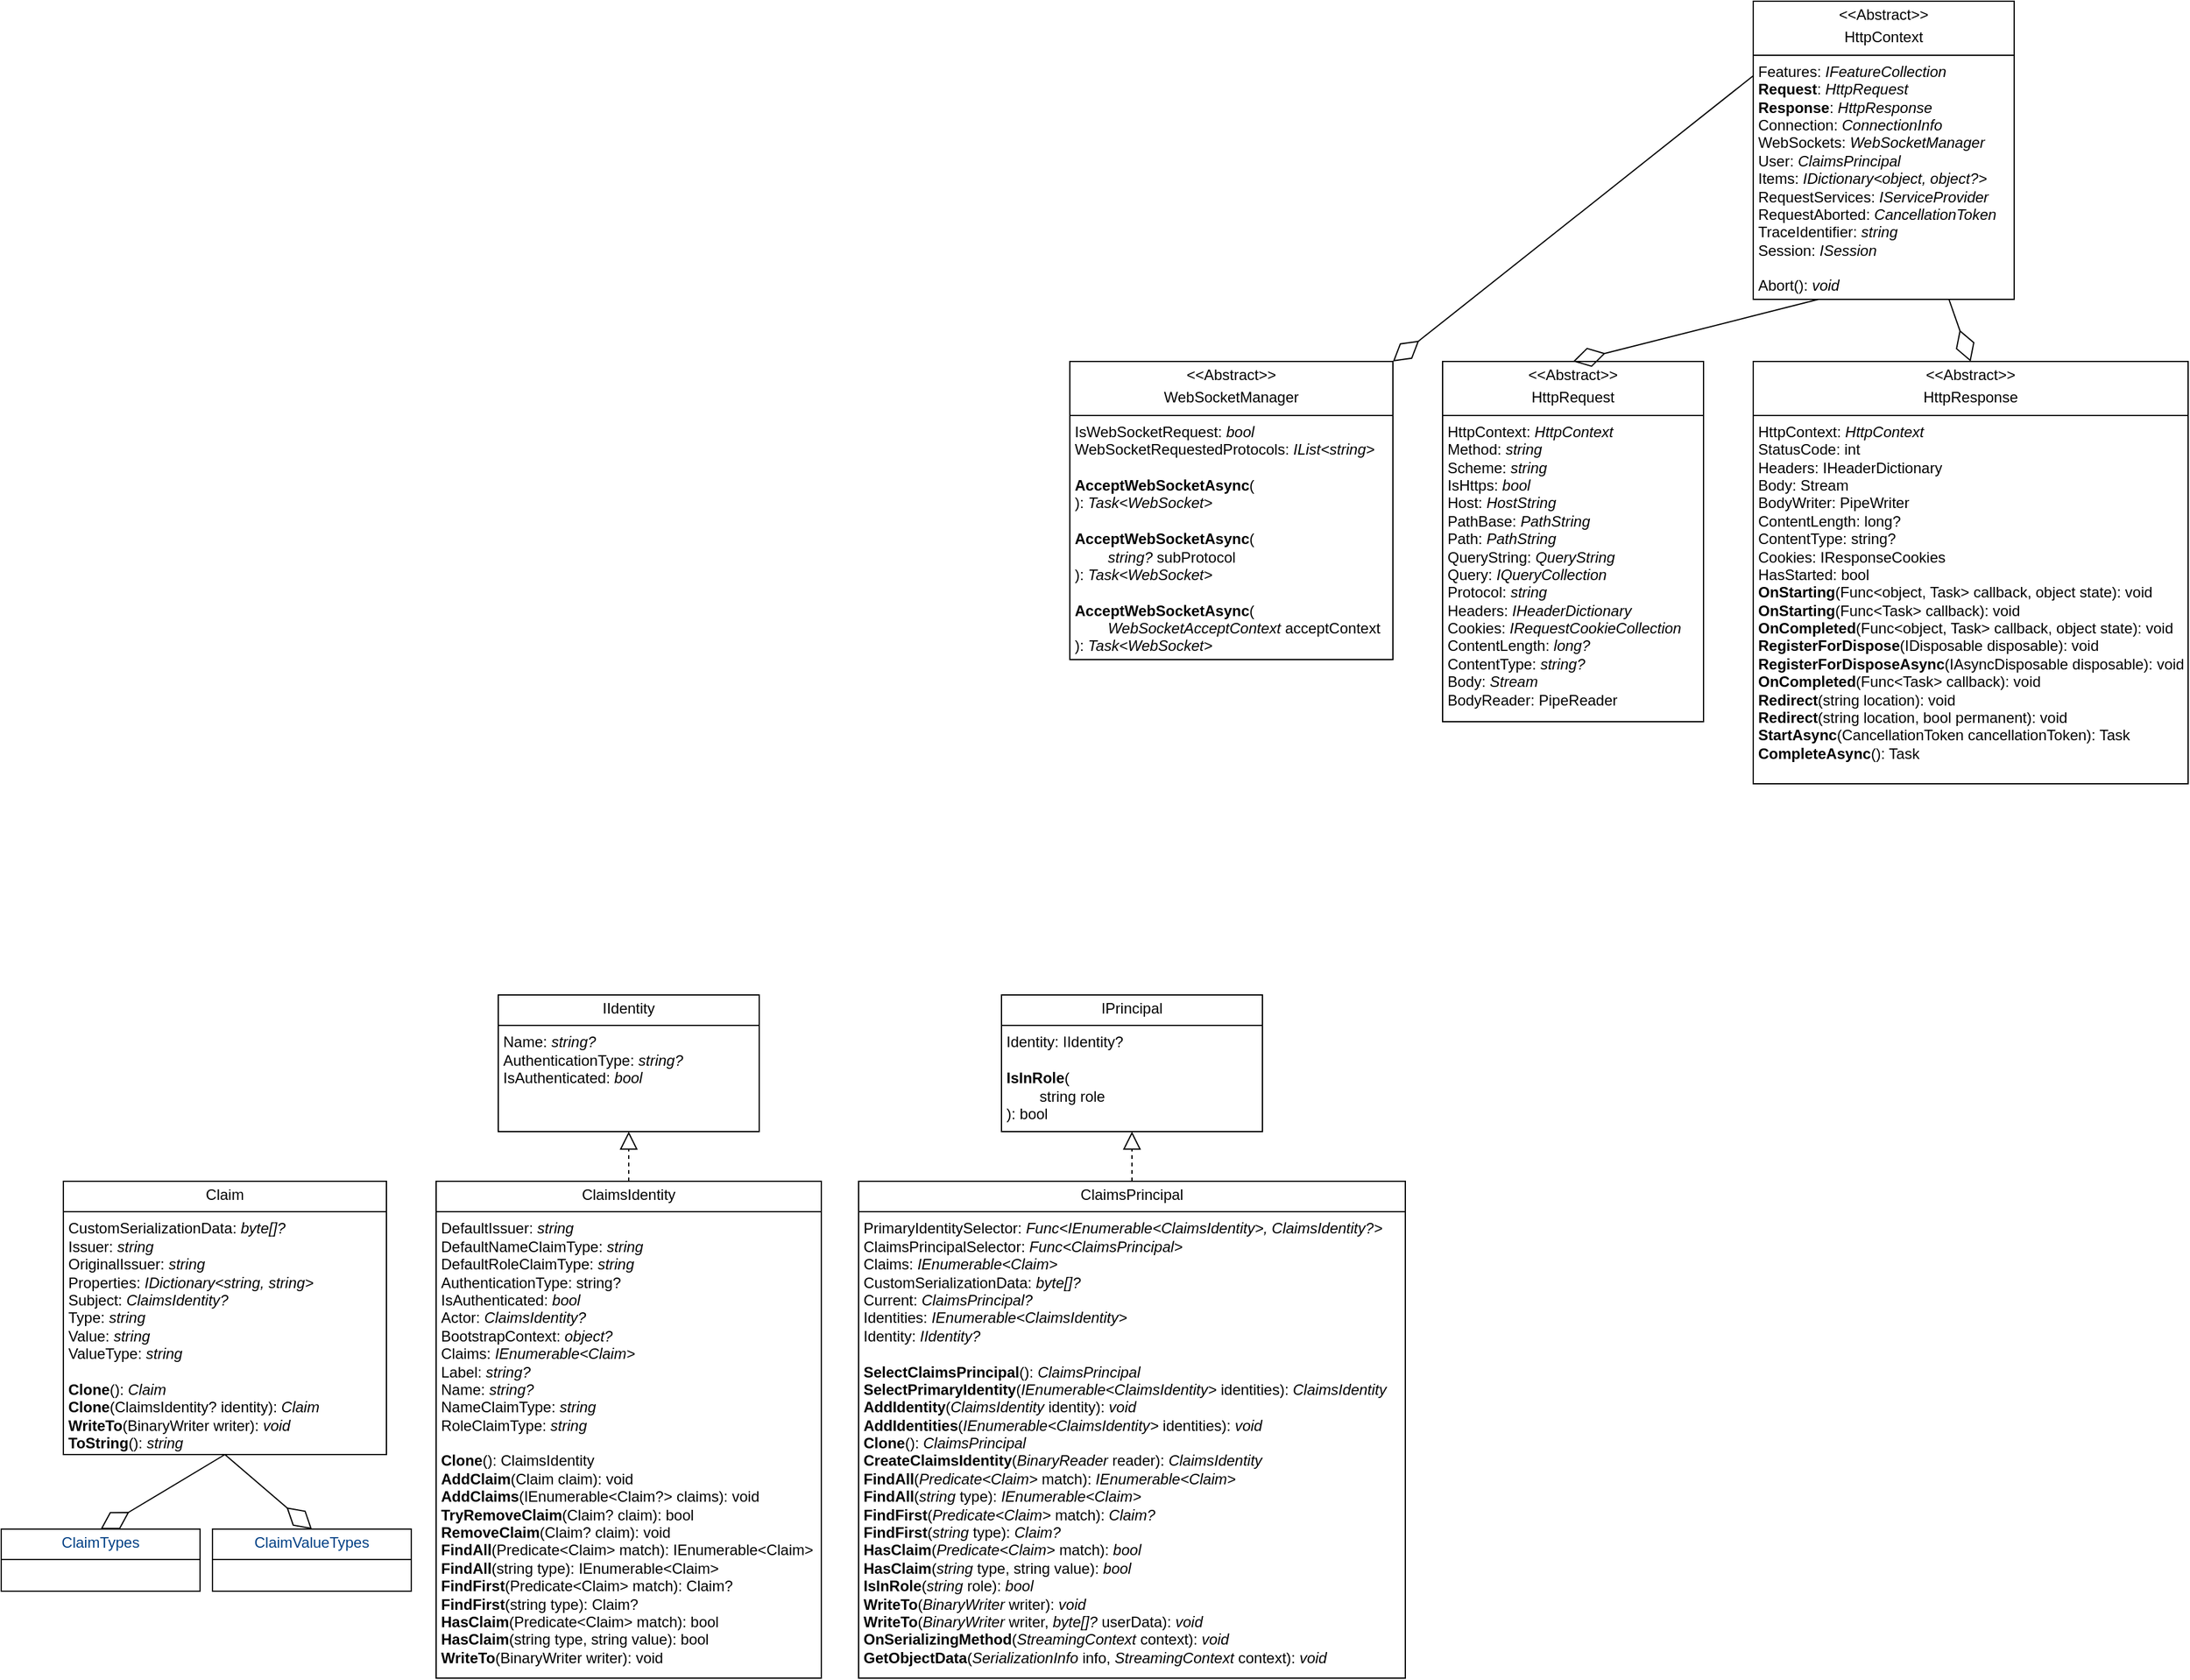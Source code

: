 <mxfile version="26.0.11">
  <diagram name="Page-1" id="c4acf3e9-155e-7222-9cf6-157b1a14988f">
    <mxGraphModel dx="1697" dy="827" grid="1" gridSize="10" guides="1" tooltips="1" connect="1" arrows="1" fold="1" page="1" pageScale="1" pageWidth="850" pageHeight="1100" background="none" math="0" shadow="0">
      <root>
        <mxCell id="0" />
        <mxCell id="1" parent="0" />
        <mxCell id="_XB5iaJIaThtLEkjIBvh-1" value="&lt;p style=&quot;margin:0px;margin-top:4px;text-align:center;&quot;&gt;&lt;font&gt;&amp;lt;&amp;lt;Abstract&amp;gt;&amp;gt;&lt;/font&gt;&lt;/p&gt;&lt;p style=&quot;margin:0px;margin-top:4px;text-align:center;&quot;&gt;&lt;span style=&quot;&quot;&gt;HttpContext&lt;/span&gt;&lt;/p&gt;&lt;hr style=&quot;border-style:solid;&quot; size=&quot;1&quot;&gt;&lt;p style=&quot;margin:0px;margin-left:4px;&quot;&gt;Features:&amp;nbsp;&lt;span style=&quot;background-color: initial;&quot;&gt;&lt;i&gt;IFeatureCollection&lt;/i&gt;&lt;/span&gt;&lt;/p&gt;&lt;p style=&quot;margin:0px;margin-left:4px;&quot;&gt;&lt;b&gt;Request&lt;/b&gt;:&amp;nbsp;&lt;span style=&quot;background-color: initial;&quot;&gt;&lt;/span&gt;&lt;span style=&quot;background-color: initial;&quot;&gt;&lt;i&gt;HttpRequest&lt;/i&gt;&lt;/span&gt;&lt;/p&gt;&lt;p style=&quot;margin:0px;margin-left:4px;&quot;&gt;&lt;b&gt;Response&lt;/b&gt;:&amp;nbsp;&lt;span style=&quot;background-color: initial;&quot;&gt;&lt;/span&gt;&lt;span style=&quot;background-color: initial;&quot;&gt;&lt;i&gt;HttpResponse&lt;/i&gt;&lt;/span&gt;&lt;/p&gt;&lt;p style=&quot;margin:0px;margin-left:4px;&quot;&gt;Connection:&amp;nbsp;&lt;span style=&quot;background-color: initial;&quot;&gt;&lt;/span&gt;&lt;span style=&quot;background-color: initial;&quot;&gt;&lt;i&gt;ConnectionInfo&lt;/i&gt;&lt;/span&gt;&lt;/p&gt;&lt;p style=&quot;margin:0px;margin-left:4px;&quot;&gt;WebSockets:&amp;nbsp;&lt;span style=&quot;background-color: initial;&quot;&gt;&lt;/span&gt;&lt;span style=&quot;background-color: initial;&quot;&gt;&lt;i&gt;WebSocketManager&lt;/i&gt;&lt;/span&gt;&lt;/p&gt;&lt;p style=&quot;margin:0px;margin-left:4px;&quot;&gt;User:&amp;nbsp;&lt;span style=&quot;background-color: initial;&quot;&gt;&lt;/span&gt;&lt;span style=&quot;background-color: initial;&quot;&gt;&lt;i&gt;ClaimsPrincipal&lt;/i&gt;&lt;/span&gt;&lt;/p&gt;&lt;p style=&quot;margin:0px;margin-left:4px;&quot;&gt;Items:&amp;nbsp;&lt;span style=&quot;background-color: initial;&quot;&gt;&lt;/span&gt;&lt;i&gt;&lt;span style=&quot;background-color: initial;&quot;&gt;IDictionary&lt;/span&gt;&lt;span style=&quot;background-color: initial;&quot;&gt;&amp;lt;&lt;/span&gt;&lt;span style=&quot;background-color: initial;&quot;&gt;object&lt;/span&gt;&lt;span style=&quot;background-color: initial;&quot;&gt;, &lt;/span&gt;&lt;span style=&quot;background-color: initial;&quot;&gt;object&lt;/span&gt;&lt;span style=&quot;background-color: initial;&quot;&gt;?&amp;gt;&lt;/span&gt;&lt;/i&gt;&lt;/p&gt;&lt;p style=&quot;margin:0px;margin-left:4px;&quot;&gt;RequestServices:&amp;nbsp;&lt;span style=&quot;background-color: initial;&quot;&gt;&lt;/span&gt;&lt;span style=&quot;background-color: initial;&quot;&gt;&lt;i&gt;IServiceProvider&lt;/i&gt;&lt;/span&gt;&lt;/p&gt;&lt;p style=&quot;margin:0px;margin-left:4px;&quot;&gt;RequestAborted:&amp;nbsp;&lt;span style=&quot;background-color: initial;&quot;&gt;&lt;/span&gt;&lt;span style=&quot;background-color: initial;&quot;&gt;&lt;i&gt;CancellationToken&lt;/i&gt;&lt;/span&gt;&lt;/p&gt;&lt;p style=&quot;margin:0px;margin-left:4px;&quot;&gt;TraceIdentifier:&amp;nbsp;&lt;span style=&quot;background-color: initial;&quot;&gt;&lt;/span&gt;&lt;span style=&quot;background-color: initial;&quot;&gt;&lt;i&gt;string&lt;/i&gt;&lt;/span&gt;&lt;/p&gt;&lt;p style=&quot;margin:0px;margin-left:4px;&quot;&gt;Session:&amp;nbsp;&lt;span style=&quot;background-color: initial;&quot;&gt;&lt;/span&gt;&lt;span style=&quot;background-color: initial;&quot;&gt;&lt;i&gt;ISession&lt;/i&gt;&lt;/span&gt;&lt;/p&gt;&lt;p style=&quot;margin:0px;margin-left:4px;&quot;&gt;&lt;span style=&quot;background-color: initial;&quot;&gt;&lt;i&gt;&lt;br&gt;&lt;/i&gt;&lt;/span&gt;&lt;/p&gt;&lt;p style=&quot;margin:0px;margin-left:4px;&quot;&gt;Abort():&amp;nbsp;&lt;span style=&quot;background-color: initial;&quot;&gt;&lt;/span&gt;&lt;span style=&quot;background-color: initial;&quot;&gt;&lt;i&gt;void&lt;/i&gt;&lt;/span&gt;&lt;/p&gt;&lt;p style=&quot;margin:0px;margin-left:4px;&quot;&gt;&lt;span style=&quot;background-color: initial;&quot;&gt;&lt;br&gt;&lt;/span&gt;&lt;/p&gt;" style="verticalAlign=top;align=left;overflow=fill;html=1;whiteSpace=wrap;fontColor=#000000;" parent="1" vertex="1">
          <mxGeometry x="1800" y="30" width="210" height="240" as="geometry" />
        </mxCell>
        <mxCell id="_XB5iaJIaThtLEkjIBvh-2" value="&lt;p style=&quot;margin:0px;margin-top:4px;text-align:center;&quot;&gt;&lt;font&gt;&amp;lt;&amp;lt;Abstract&amp;gt;&amp;gt;&lt;/font&gt;&lt;/p&gt;&lt;p style=&quot;margin:0px;margin-top:4px;text-align:center;&quot;&gt;&lt;span style=&quot;&quot;&gt;HttpRequest&lt;/span&gt;&lt;/p&gt;&lt;hr size=&quot;1&quot; style=&quot;border-style:solid;&quot;&gt;&lt;p style=&quot;margin:0px;margin-left:4px;&quot;&gt;HttpContext:&amp;nbsp;&lt;span style=&quot;background-color: initial;&quot;&gt;&lt;i&gt;HttpContext&lt;/i&gt;&lt;/span&gt;&lt;/p&gt;&lt;p style=&quot;margin:0px;margin-left:4px;&quot;&gt;Method:&amp;nbsp;&lt;span style=&quot;background-color: initial;&quot;&gt;&lt;/span&gt;&lt;span style=&quot;background-color: initial;&quot;&gt;&lt;i&gt;string&lt;/i&gt;&lt;/span&gt;&lt;/p&gt;&lt;p style=&quot;margin:0px;margin-left:4px;&quot;&gt;Scheme:&amp;nbsp;&lt;span style=&quot;background-color: initial;&quot;&gt;&lt;/span&gt;&lt;span style=&quot;background-color: initial;&quot;&gt;&lt;i&gt;string&lt;/i&gt;&lt;/span&gt;&lt;/p&gt;&lt;p style=&quot;margin:0px;margin-left:4px;&quot;&gt;IsHttps: &lt;i&gt;bool&lt;/i&gt;&lt;span style=&quot;background-color: initial;&quot;&gt;&lt;/span&gt;&lt;/p&gt;&lt;p style=&quot;margin:0px;margin-left:4px;&quot;&gt;Host:&amp;nbsp;&lt;span style=&quot;background-color: initial;&quot;&gt;&lt;i&gt;HostString&lt;/i&gt;&lt;/span&gt;&lt;/p&gt;&lt;p style=&quot;margin:0px;margin-left:4px;&quot;&gt;PathBase:&amp;nbsp;&lt;span style=&quot;background-color: initial;&quot;&gt;&lt;i&gt;PathString&lt;/i&gt;&lt;/span&gt;&lt;/p&gt;&lt;p style=&quot;margin:0px;margin-left:4px;&quot;&gt;Path:&amp;nbsp;&lt;span style=&quot;background-color: initial;&quot;&gt;&lt;/span&gt;&lt;span style=&quot;background-color: initial;&quot;&gt;&lt;i&gt;PathString&lt;/i&gt;&lt;/span&gt;&lt;/p&gt;&lt;p style=&quot;margin:0px;margin-left:4px;&quot;&gt;QueryString:&amp;nbsp;&lt;span style=&quot;background-color: initial;&quot;&gt;&lt;/span&gt;&lt;span style=&quot;background-color: initial;&quot;&gt;&lt;i&gt;QueryString&lt;/i&gt;&lt;/span&gt;&lt;/p&gt;&lt;p style=&quot;margin:0px;margin-left:4px;&quot;&gt;Query:&amp;nbsp;&lt;span style=&quot;background-color: initial;&quot;&gt;&lt;/span&gt;&lt;span style=&quot;background-color: initial;&quot;&gt;&lt;i&gt;IQueryCollection&lt;/i&gt;&lt;/span&gt;&lt;/p&gt;&lt;p style=&quot;margin:0px;margin-left:4px;&quot;&gt;Protocol:&amp;nbsp;&lt;span style=&quot;background-color: initial;&quot;&gt;&lt;/span&gt;&lt;span style=&quot;background-color: initial;&quot;&gt;&lt;i&gt;string&lt;/i&gt;&lt;/span&gt;&lt;/p&gt;&lt;p style=&quot;margin:0px;margin-left:4px;&quot;&gt;Headers:&amp;nbsp;&lt;span style=&quot;background-color: initial;&quot;&gt;&lt;/span&gt;&lt;span style=&quot;background-color: initial;&quot;&gt;&lt;i&gt;IHeaderDictionary&lt;/i&gt;&lt;/span&gt;&lt;/p&gt;&lt;p style=&quot;margin:0px;margin-left:4px;&quot;&gt;Cookies:&amp;nbsp;&lt;span style=&quot;background-color: initial;&quot;&gt;&lt;/span&gt;&lt;span style=&quot;background-color: initial;&quot;&gt;&lt;i&gt;IRequestCookieCollection&lt;/i&gt;&lt;/span&gt;&lt;/p&gt;&lt;p style=&quot;margin:0px;margin-left:4px;&quot;&gt;ContentLength:&amp;nbsp;&lt;span style=&quot;background-color: initial;&quot;&gt;&lt;/span&gt;&lt;i&gt;&lt;span style=&quot;background-color: initial;&quot;&gt;long&lt;/span&gt;&lt;span style=&quot;background-color: initial;&quot;&gt;?&lt;/span&gt;&lt;/i&gt;&lt;/p&gt;&lt;p style=&quot;margin:0px;margin-left:4px;&quot;&gt;ContentType:&amp;nbsp;&lt;span style=&quot;background-color: initial;&quot;&gt;&lt;/span&gt;&lt;i&gt;&lt;span style=&quot;background-color: initial;&quot;&gt;string&lt;/span&gt;&lt;span style=&quot;background-color: initial;&quot;&gt;?&lt;/span&gt;&lt;/i&gt;&lt;/p&gt;&lt;p style=&quot;margin:0px;margin-left:4px;&quot;&gt;Body:&amp;nbsp;&lt;span style=&quot;background-color: initial;&quot;&gt;&lt;/span&gt;&lt;span style=&quot;background-color: initial;&quot;&gt;&lt;i&gt;Stream&lt;/i&gt;&lt;/span&gt;&lt;/p&gt;&lt;p style=&quot;margin:0px;margin-left:4px;&quot;&gt;BodyReader:&amp;nbsp;&lt;span style=&quot;background-color: initial;&quot;&gt;&lt;/span&gt;&lt;span style=&quot;background-color: initial;&quot;&gt;PipeReader&lt;/span&gt;&lt;/p&gt;" style="verticalAlign=top;align=left;overflow=fill;html=1;whiteSpace=wrap;fontColor=#000000;fontStyle=0" parent="1" vertex="1">
          <mxGeometry x="1550" y="320" width="210" height="290" as="geometry" />
        </mxCell>
        <mxCell id="_XB5iaJIaThtLEkjIBvh-3" value="&lt;p style=&quot;margin:0px;margin-top:4px;text-align:center;&quot;&gt;&lt;font&gt;&amp;lt;&amp;lt;Abstract&amp;gt;&amp;gt;&lt;/font&gt;&lt;/p&gt;&lt;p style=&quot;margin:0px;margin-top:4px;text-align:center;&quot;&gt;&lt;span style=&quot;&quot;&gt;HttpResponse&lt;/span&gt;&lt;/p&gt;&lt;hr style=&quot;border-style:solid;&quot; size=&quot;1&quot;&gt;&lt;p style=&quot;margin:0px;margin-left:4px;&quot;&gt;HttpContext:&amp;nbsp;&lt;span style=&quot;background-color: initial;&quot;&gt;&lt;i&gt;HttpContext&lt;/i&gt;&lt;/span&gt;&lt;/p&gt;&lt;p style=&quot;margin:0px;margin-left:4px;&quot;&gt;StatusCode:&amp;nbsp;&lt;span style=&quot;background-color: initial;&quot;&gt;int&lt;/span&gt;&lt;/p&gt;&lt;p style=&quot;margin:0px;margin-left:4px;&quot;&gt;Headers:&amp;nbsp;&lt;span style=&quot;background-color: initial;&quot;&gt;&lt;/span&gt;&lt;span style=&quot;background-color: initial;&quot;&gt;IHeaderDictionary&lt;/span&gt;&lt;/p&gt;&lt;p style=&quot;margin:0px;margin-left:4px;&quot;&gt;Body:&amp;nbsp;&lt;span style=&quot;background-color: initial;&quot;&gt;&lt;/span&gt;&lt;span style=&quot;background-color: initial;&quot;&gt;Stream&lt;/span&gt;&lt;/p&gt;&lt;p style=&quot;margin:0px;margin-left:4px;&quot;&gt;BodyWriter:&amp;nbsp;&lt;span style=&quot;background-color: initial;&quot;&gt;&lt;/span&gt;&lt;span style=&quot;background-color: initial;&quot;&gt;PipeWriter&lt;/span&gt;&lt;/p&gt;&lt;p style=&quot;margin:0px;margin-left:4px;&quot;&gt;ContentLength:&amp;nbsp;&lt;span style=&quot;background-color: initial;&quot;&gt;&lt;/span&gt;&lt;span style=&quot;background-color: initial;&quot;&gt;long&lt;/span&gt;&lt;span style=&quot;background-color: initial;&quot;&gt;?&lt;/span&gt;&lt;/p&gt;&lt;p style=&quot;margin:0px;margin-left:4px;&quot;&gt;ContentType:&amp;nbsp;&lt;span style=&quot;background-color: initial;&quot;&gt;&lt;/span&gt;&lt;span style=&quot;background-color: initial;&quot;&gt;string&lt;/span&gt;&lt;span style=&quot;background-color: initial;&quot;&gt;?&lt;/span&gt;&lt;/p&gt;&lt;p style=&quot;margin:0px;margin-left:4px;&quot;&gt;Cookies:&amp;nbsp;&lt;span style=&quot;background-color: initial;&quot;&gt;&lt;/span&gt;&lt;span style=&quot;background-color: initial;&quot;&gt;IResponseCookies&lt;/span&gt;&lt;/p&gt;&lt;p style=&quot;margin:0px;margin-left:4px;&quot;&gt;HasStarted:&amp;nbsp;&lt;span style=&quot;background-color: initial;&quot;&gt;&lt;/span&gt;&lt;span style=&quot;background-color: initial;&quot;&gt;bool&lt;/span&gt;&lt;/p&gt;&lt;p style=&quot;margin:0px;margin-left:4px;&quot;&gt;&lt;span style=&quot;&quot;&gt;&lt;b&gt;OnStarting&lt;/b&gt;&lt;/span&gt;(&lt;span style=&quot;background-color: initial;&quot;&gt;Func&lt;/span&gt;&lt;span style=&quot;background-color: initial;&quot;&gt;&amp;lt;&lt;/span&gt;&lt;span style=&quot;background-color: initial;&quot;&gt;object&lt;/span&gt;&lt;span style=&quot;background-color: initial;&quot;&gt;, &lt;/span&gt;&lt;span style=&quot;background-color: initial;&quot;&gt;Task&lt;/span&gt;&lt;span style=&quot;background-color: initial;&quot;&gt;&amp;gt; callback,&amp;nbsp;&lt;/span&gt;&lt;span style=&quot;background-color: initial;&quot;&gt;object&lt;/span&gt;&lt;span style=&quot;background-color: initial;&quot;&gt; state&lt;/span&gt;&lt;span style=&quot;background-color: initial;&quot;&gt;): void&lt;/span&gt;&lt;/p&gt;&lt;p style=&quot;margin:0px;margin-left:4px;&quot;&gt;&lt;span style=&quot;&quot;&gt;&lt;b&gt;OnStarting&lt;/b&gt;&lt;/span&gt;(&lt;span style=&quot;background-color: initial;&quot;&gt;Func&lt;/span&gt;&lt;span style=&quot;background-color: initial;&quot;&gt;&amp;lt;&lt;/span&gt;&lt;span style=&quot;background-color: initial;&quot;&gt;Task&lt;/span&gt;&lt;span style=&quot;background-color: initial;&quot;&gt;&amp;gt; callback&lt;/span&gt;&lt;span style=&quot;background-color: initial;&quot;&gt;): void&lt;/span&gt;&lt;/p&gt;&lt;p style=&quot;margin:0px;margin-left:4px;&quot;&gt;&lt;span style=&quot;&quot;&gt;&lt;b&gt;OnCompleted&lt;/b&gt;&lt;/span&gt;(&lt;span style=&quot;background-color: initial;&quot;&gt;Func&lt;/span&gt;&lt;span style=&quot;background-color: initial;&quot;&gt;&amp;lt;&lt;/span&gt;&lt;span style=&quot;background-color: initial;&quot;&gt;object&lt;/span&gt;&lt;span style=&quot;background-color: initial;&quot;&gt;, &lt;/span&gt;&lt;span style=&quot;background-color: initial;&quot;&gt;Task&lt;/span&gt;&lt;span style=&quot;background-color: initial;&quot;&gt;&amp;gt; callback,&amp;nbsp;&lt;/span&gt;&lt;span style=&quot;background-color: initial;&quot;&gt;object&lt;/span&gt;&lt;span style=&quot;background-color: initial;&quot;&gt; state&lt;/span&gt;&lt;span style=&quot;background-color: initial;&quot;&gt;): void&lt;/span&gt;&lt;/p&gt;&lt;p style=&quot;margin:0px;margin-left:4px;&quot;&gt;&lt;span style=&quot;&quot;&gt;&lt;b&gt;RegisterForDispose&lt;/b&gt;&lt;/span&gt;(&lt;span style=&quot;background-color: initial;&quot;&gt;IDisposable&lt;/span&gt;&lt;span style=&quot;background-color: initial;&quot;&gt; disposable&lt;/span&gt;&lt;span style=&quot;background-color: initial;&quot;&gt;): void&lt;/span&gt;&lt;/p&gt;&lt;p style=&quot;margin:0px;margin-left:4px;&quot;&gt;&lt;span style=&quot;background-color: initial;&quot;&gt;&lt;b&gt;RegisterForDisposeAsync&lt;/b&gt;&lt;/span&gt;&lt;span style=&quot;background-color: initial;&quot;&gt;(&lt;/span&gt;&lt;span style=&quot;background-color: initial;&quot;&gt;IAsyncDisposable&lt;/span&gt;&lt;span style=&quot;background-color: initial;&quot;&gt; &lt;/span&gt;&lt;span style=&quot;background-color: initial;&quot;&gt;disposable&lt;/span&gt;&lt;span style=&quot;background-color: initial;&quot;&gt;): void&lt;/span&gt;&lt;/p&gt;&lt;p style=&quot;margin:0px;margin-left:4px;&quot;&gt;&lt;span style=&quot;background-color: initial;&quot;&gt;&lt;b&gt;OnCompleted&lt;/b&gt;&lt;/span&gt;&lt;span style=&quot;background-color: initial;&quot;&gt;(&lt;/span&gt;&lt;span style=&quot;background-color: initial;&quot;&gt;Func&lt;/span&gt;&lt;span style=&quot;background-color: initial;&quot;&gt;&amp;lt;&lt;/span&gt;&lt;span style=&quot;background-color: initial;&quot;&gt;Task&lt;/span&gt;&lt;span style=&quot;background-color: initial;&quot;&gt;&amp;gt; &lt;/span&gt;&lt;span style=&quot;background-color: initial;&quot;&gt;callback&lt;/span&gt;&lt;span style=&quot;background-color: initial;&quot;&gt;): void&lt;/span&gt;&lt;/p&gt;&lt;p style=&quot;margin:0px;margin-left:4px;&quot;&gt;&lt;span style=&quot;&quot;&gt;&lt;b&gt;Redirect&lt;/b&gt;&lt;/span&gt;(&lt;span style=&quot;&quot;&gt;string&lt;/span&gt; location): void&lt;span style=&quot;background-color: initial;&quot;&gt;&lt;/span&gt;&lt;/p&gt;&lt;p style=&quot;margin:0px;margin-left:4px;&quot;&gt;&lt;span style=&quot;&quot;&gt;&lt;b&gt;Redirect&lt;/b&gt;&lt;/span&gt;(&lt;span style=&quot;&quot;&gt;string&lt;/span&gt; location, &lt;span style=&quot;&quot;&gt;bool&lt;/span&gt; permanent): void&lt;/p&gt;&lt;p style=&quot;margin:0px;margin-left:4px;&quot;&gt;&lt;span style=&quot;&quot;&gt;&lt;b&gt;StartAsync&lt;/b&gt;&lt;/span&gt;(&lt;span style=&quot;background-color: initial;&quot;&gt;CancellationToken&lt;/span&gt;&lt;span style=&quot;background-color: initial;&quot;&gt; &lt;/span&gt;&lt;span style=&quot;background-color: initial;&quot;&gt;cancellationToken&lt;/span&gt;&lt;span style=&quot;background-color: initial;&quot;&gt;): Task&lt;/span&gt;&lt;/p&gt;&lt;p style=&quot;margin:0px;margin-left:4px;&quot;&gt;&lt;span style=&quot;&quot;&gt;&lt;b&gt;CompleteAsync&lt;/b&gt;&lt;/span&gt;(): Task&lt;/p&gt;" style="verticalAlign=top;align=left;overflow=fill;html=1;whiteSpace=wrap;fontColor=#000000;fontStyle=0" parent="1" vertex="1">
          <mxGeometry x="1800" y="320" width="350" height="340" as="geometry" />
        </mxCell>
        <mxCell id="_XB5iaJIaThtLEkjIBvh-5" value="&lt;p style=&quot;margin:0px;margin-top:4px;text-align:center;&quot;&gt;&lt;font&gt;&amp;lt;&amp;lt;Abstract&amp;gt;&amp;gt;&lt;/font&gt;&lt;/p&gt;&lt;p style=&quot;margin:0px;margin-top:4px;text-align:center;&quot;&gt;&lt;span style=&quot;&quot;&gt;WebSocketManager&lt;/span&gt;&lt;/p&gt;&lt;hr style=&quot;border-style:solid;&quot; size=&quot;1&quot;&gt;&lt;p style=&quot;margin:0px;margin-left:4px;&quot;&gt;IsWebSocketRequest: &lt;i&gt;bool&lt;/i&gt;&lt;/p&gt;&lt;p style=&quot;margin:0px;margin-left:4px;&quot;&gt;WebSocketRequestedProtocols:&amp;nbsp;&lt;i&gt;&lt;span style=&quot;background-color: initial;&quot;&gt;IList&lt;/span&gt;&lt;span style=&quot;background-color: initial;&quot;&gt;&amp;lt;&lt;/span&gt;&lt;span style=&quot;background-color: initial;&quot;&gt;string&lt;/span&gt;&lt;span style=&quot;background-color: initial;&quot;&gt;&amp;gt;&lt;/span&gt;&lt;/i&gt;&lt;/p&gt;&lt;p style=&quot;margin:0px;margin-left:4px;&quot;&gt;&lt;span style=&quot;font-weight: bold;&quot;&gt;&lt;br&gt;&lt;/span&gt;&lt;/p&gt;&lt;p style=&quot;margin:0px;margin-left:4px;&quot;&gt;&lt;span style=&quot;font-weight: bold;&quot;&gt;AcceptWebSocketAsync&lt;/span&gt;(&lt;/p&gt;&lt;p style=&quot;margin:0px;margin-left:4px;&quot;&gt;):&amp;nbsp;&lt;span style=&quot;background-color: initial;&quot;&gt;&lt;/span&gt;&lt;i&gt;&lt;span style=&quot;background-color: initial;&quot;&gt;Task&lt;/span&gt;&lt;span style=&quot;background-color: initial;&quot;&gt;&amp;lt;&lt;/span&gt;&lt;span style=&quot;background-color: initial;&quot;&gt;WebSocket&lt;/span&gt;&lt;span style=&quot;background-color: initial;&quot;&gt;&amp;gt;&lt;/span&gt;&lt;/i&gt;&lt;/p&gt;&lt;p style=&quot;margin:0px;margin-left:4px;&quot;&gt;&lt;span style=&quot;font-weight: bold;&quot;&gt;&lt;br&gt;&lt;/span&gt;&lt;/p&gt;&lt;p style=&quot;margin:0px;margin-left:4px;&quot;&gt;&lt;span style=&quot;font-weight: bold;&quot;&gt;AcceptWebSocketAsync&lt;/span&gt;(&lt;/p&gt;&lt;p style=&quot;margin:0px;margin-left:4px;&quot;&gt;&lt;span style=&quot;&quot;&gt;&lt;span style=&quot;white-space: pre;&quot;&gt;&#x9;&lt;/span&gt;&lt;i&gt;string&lt;/i&gt;&lt;/span&gt;&lt;i&gt;?&lt;/i&gt; subProtocol&lt;/p&gt;&lt;p style=&quot;margin:0px;margin-left:4px;&quot;&gt;):&amp;nbsp;&lt;span style=&quot;background-color: initial;&quot;&gt;&lt;/span&gt;&lt;i&gt;&lt;span style=&quot;background-color: initial;&quot;&gt;Task&lt;/span&gt;&lt;span style=&quot;background-color: initial;&quot;&gt;&amp;lt;&lt;/span&gt;&lt;span style=&quot;background-color: initial;&quot;&gt;WebSocket&lt;/span&gt;&lt;span style=&quot;background-color: initial;&quot;&gt;&amp;gt;&lt;/span&gt;&lt;/i&gt;&lt;/p&gt;&lt;p style=&quot;margin:0px;margin-left:4px;&quot;&gt;&lt;span style=&quot;font-weight: bold;&quot;&gt;&lt;br&gt;&lt;/span&gt;&lt;/p&gt;&lt;p style=&quot;margin:0px;margin-left:4px;&quot;&gt;&lt;span style=&quot;font-weight: bold;&quot;&gt;AcceptWebSocketAsync&lt;/span&gt;(&lt;/p&gt;&lt;p style=&quot;margin:0px;margin-left:4px;&quot;&gt;&lt;span style=&quot;&quot;&gt;&lt;span style=&quot;white-space: pre;&quot;&gt;&#x9;&lt;/span&gt;&lt;i&gt;WebSocketAcceptContext&lt;/i&gt;&lt;/span&gt; acceptContext&lt;/p&gt;&lt;p style=&quot;margin:0px;margin-left:4px;&quot;&gt;):&amp;nbsp;&lt;span style=&quot;background-color: initial;&quot;&gt;&lt;/span&gt;&lt;i&gt;&lt;span style=&quot;background-color: initial;&quot;&gt;Task&lt;/span&gt;&lt;span style=&quot;background-color: initial;&quot;&gt;&amp;lt;&lt;/span&gt;&lt;span style=&quot;background-color: initial;&quot;&gt;WebSocket&lt;/span&gt;&lt;span style=&quot;background-color: initial;&quot;&gt;&amp;gt;&lt;/span&gt;&lt;/i&gt;&lt;/p&gt;" style="verticalAlign=top;align=left;overflow=fill;html=1;whiteSpace=wrap;fontColor=#000000;fontStyle=0" parent="1" vertex="1">
          <mxGeometry x="1250" y="320" width="260" height="240" as="geometry" />
        </mxCell>
        <mxCell id="_XB5iaJIaThtLEkjIBvh-6" value="" style="endArrow=diamondThin;endFill=0;endSize=24;html=1;rounded=0;exitX=0;exitY=0.25;exitDx=0;exitDy=0;entryX=1;entryY=0;entryDx=0;entryDy=0;" parent="1" source="_XB5iaJIaThtLEkjIBvh-1" target="_XB5iaJIaThtLEkjIBvh-5" edge="1">
          <mxGeometry width="160" relative="1" as="geometry">
            <mxPoint x="1950" y="390" as="sourcePoint" />
            <mxPoint x="1870" y="294" as="targetPoint" />
          </mxGeometry>
        </mxCell>
        <mxCell id="_XB5iaJIaThtLEkjIBvh-7" value="&lt;p style=&quot;margin:0px;margin-top:4px;text-align:center;&quot;&gt;&lt;span style=&quot;background-color: initial;&quot;&gt;ClaimsPrincipal&lt;/span&gt;&lt;/p&gt;&lt;hr style=&quot;border-style:solid;&quot; size=&quot;1&quot;&gt;&lt;p style=&quot;margin:0px;margin-left:4px;&quot;&gt;PrimaryIdentitySelector:&amp;nbsp;&lt;i&gt;&lt;span style=&quot;background-color: initial;&quot;&gt;Func&lt;/span&gt;&lt;span style=&quot;background-color: initial;&quot;&gt;&amp;lt;&lt;/span&gt;&lt;span style=&quot;background-color: initial;&quot;&gt;IEnumerable&lt;/span&gt;&lt;span style=&quot;background-color: initial;&quot;&gt;&amp;lt;&lt;/span&gt;&lt;span style=&quot;background-color: initial;&quot;&gt;ClaimsIdentity&lt;/span&gt;&lt;span style=&quot;background-color: initial;&quot;&gt;&amp;gt;, &lt;/span&gt;&lt;span style=&quot;background-color: initial;&quot;&gt;ClaimsIdentity&lt;/span&gt;&lt;span style=&quot;background-color: initial;&quot;&gt;?&amp;gt;&lt;/span&gt;&lt;/i&gt;&lt;/p&gt;&lt;p style=&quot;margin:0px;margin-left:4px;&quot;&gt;ClaimsPrincipalSelector:&amp;nbsp;&lt;span style=&quot;background-color: initial;&quot;&gt;&lt;/span&gt;&lt;i&gt;&lt;span style=&quot;background-color: initial;&quot;&gt;Func&lt;/span&gt;&lt;span style=&quot;background-color: initial;&quot;&gt;&amp;lt;&lt;/span&gt;&lt;span style=&quot;background-color: initial;&quot;&gt;ClaimsPrincipal&lt;/span&gt;&lt;span style=&quot;background-color: initial;&quot;&gt;&amp;gt;&lt;/span&gt;&lt;/i&gt;&lt;/p&gt;&lt;p style=&quot;margin:0px;margin-left:4px;&quot;&gt;Claims:&amp;nbsp;&lt;span style=&quot;background-color: initial;&quot;&gt;&lt;/span&gt;&lt;i&gt;&lt;span style=&quot;background-color: initial;&quot;&gt;IEnumerable&lt;/span&gt;&lt;span style=&quot;background-color: initial;&quot;&gt;&amp;lt;&lt;/span&gt;&lt;span style=&quot;background-color: initial;&quot;&gt;Claim&lt;/span&gt;&lt;span style=&quot;background-color: initial;&quot;&gt;&amp;gt;&lt;/span&gt;&lt;/i&gt;&lt;/p&gt;&lt;p style=&quot;margin:0px;margin-left:4px;&quot;&gt;CustomSerializationData:&amp;nbsp;&lt;span style=&quot;background-color: initial;&quot;&gt;&lt;/span&gt;&lt;i&gt;&lt;span style=&quot;background-color: initial;&quot;&gt;byte&lt;/span&gt;&lt;span style=&quot;background-color: initial;&quot;&gt;[]?&lt;/span&gt;&lt;/i&gt;&lt;/p&gt;&lt;p style=&quot;margin:0px;margin-left:4px;&quot;&gt;Current:&amp;nbsp;&lt;span style=&quot;background-color: initial;&quot;&gt;&lt;/span&gt;&lt;i&gt;&lt;span style=&quot;background-color: initial;&quot;&gt;ClaimsPrincipal&lt;/span&gt;&lt;span style=&quot;background-color: initial;&quot;&gt;?&lt;/span&gt;&lt;/i&gt;&lt;/p&gt;&lt;p style=&quot;margin:0px;margin-left:4px;&quot;&gt;Identities:&amp;nbsp;&lt;span style=&quot;background-color: initial;&quot;&gt;&lt;/span&gt;&lt;i&gt;&lt;span style=&quot;background-color: initial;&quot;&gt;IEnumerable&lt;/span&gt;&lt;span style=&quot;background-color: initial;&quot;&gt;&amp;lt;&lt;/span&gt;&lt;span style=&quot;background-color: initial;&quot;&gt;ClaimsIdentity&lt;/span&gt;&lt;span style=&quot;background-color: initial;&quot;&gt;&amp;gt;&lt;/span&gt;&lt;/i&gt;&lt;/p&gt;&lt;p style=&quot;margin:0px;margin-left:4px;&quot;&gt;Identity:&amp;nbsp;&lt;span style=&quot;background-color: initial;&quot;&gt;&lt;/span&gt;&lt;i&gt;&lt;span style=&quot;background-color: initial;&quot;&gt;IIdentity&lt;/span&gt;&lt;span style=&quot;background-color: initial;&quot;&gt;?&lt;/span&gt;&lt;/i&gt;&lt;/p&gt;&lt;p style=&quot;margin:0px;margin-left:4px;&quot;&gt;&lt;span style=&quot;background-color: initial;&quot;&gt;&lt;br&gt;&lt;/span&gt;&lt;/p&gt;&lt;p style=&quot;margin:0px;margin-left:4px;&quot;&gt;&lt;span style=&quot;font-weight: bold;&quot;&gt;SelectClaimsPrincipal&lt;/span&gt;():&amp;nbsp;&lt;span style=&quot;background-color: initial;&quot;&gt;&lt;i&gt;ClaimsPrincipal&lt;/i&gt;&lt;/span&gt;&lt;/p&gt;&lt;p style=&quot;margin:0px;margin-left:4px;&quot;&gt;&lt;span style=&quot;font-weight: bold;&quot;&gt;SelectPrimaryIdentity&lt;/span&gt;(&lt;i&gt;&lt;span style=&quot;&quot;&gt;IEnumerable&lt;/span&gt;&amp;lt;&lt;span style=&quot;&quot;&gt;ClaimsIdentity&lt;/span&gt;&amp;gt;&lt;/i&gt; identities):&amp;nbsp;&lt;span style=&quot;background-color: initial;&quot;&gt;&lt;/span&gt;&lt;span style=&quot;background-color: initial;&quot;&gt;&lt;i&gt;ClaimsIdentity&lt;/i&gt;&lt;/span&gt;&lt;/p&gt;&lt;p style=&quot;margin:0px;margin-left:4px;&quot;&gt;&lt;span style=&quot;font-weight: bold;&quot;&gt;AddIdentity&lt;/span&gt;(&lt;span style=&quot;&quot;&gt;&lt;i&gt;ClaimsIdentity&lt;/i&gt;&lt;/span&gt; identity): &lt;i&gt;void&lt;/i&gt;&lt;span style=&quot;background-color: initial;&quot;&gt;&lt;/span&gt;&lt;/p&gt;&lt;p style=&quot;margin:0px;margin-left:4px;&quot;&gt;&lt;span style=&quot;font-weight: bold;&quot;&gt;AddIdentities&lt;/span&gt;(&lt;i&gt;&lt;span style=&quot;&quot;&gt;IEnumerable&lt;/span&gt;&amp;lt;&lt;span style=&quot;&quot;&gt;ClaimsIdentity&lt;/span&gt;&amp;gt;&lt;/i&gt; identities): &lt;i&gt;void&lt;/i&gt;&lt;/p&gt;&lt;p style=&quot;margin:0px;margin-left:4px;&quot;&gt;&lt;span style=&quot;font-weight: bold;&quot;&gt;Clone&lt;/span&gt;():&amp;nbsp;&lt;span style=&quot;background-color: initial;&quot;&gt;&lt;i&gt;ClaimsPrincipal&lt;/i&gt;&lt;/span&gt;&lt;/p&gt;&lt;p style=&quot;margin:0px;margin-left:4px;&quot;&gt;&lt;span style=&quot;font-weight: bold;&quot;&gt;CreateClaimsIdentity&lt;/span&gt;(&lt;span style=&quot;&quot;&gt;&lt;i&gt;BinaryReader&lt;/i&gt;&lt;/span&gt; reader):&amp;nbsp;&lt;span style=&quot;background-color: initial;&quot;&gt;&lt;/span&gt;&lt;span style=&quot;background-color: initial;&quot;&gt;&lt;i&gt;ClaimsIdentity&lt;/i&gt;&lt;/span&gt;&lt;/p&gt;&lt;p style=&quot;margin:0px;margin-left:4px;&quot;&gt;&lt;span style=&quot;font-weight: bold;&quot;&gt;FindAll&lt;/span&gt;(&lt;i&gt;&lt;span style=&quot;&quot;&gt;Predicate&lt;/span&gt;&amp;lt;&lt;span style=&quot;&quot;&gt;Claim&lt;/span&gt;&amp;gt;&lt;/i&gt; match):&amp;nbsp;&lt;span style=&quot;background-color: initial;&quot;&gt;&lt;/span&gt;&lt;i&gt;&lt;span style=&quot;background-color: initial;&quot;&gt;IEnumerable&lt;/span&gt;&lt;span style=&quot;background-color: initial;&quot;&gt;&amp;lt;&lt;/span&gt;&lt;span style=&quot;background-color: initial;&quot;&gt;Claim&lt;/span&gt;&lt;span style=&quot;background-color: initial;&quot;&gt;&amp;gt;&lt;/span&gt;&lt;/i&gt;&lt;/p&gt;&lt;p style=&quot;margin:0px;margin-left:4px;&quot;&gt;&lt;span style=&quot;font-weight: bold;&quot;&gt;FindAll&lt;/span&gt;(&lt;span style=&quot;&quot;&gt;&lt;i&gt;string&lt;/i&gt;&lt;/span&gt; type):&amp;nbsp;&lt;span style=&quot;background-color: initial;&quot;&gt;&lt;/span&gt;&lt;i&gt;&lt;span style=&quot;background-color: initial;&quot;&gt;IEnumerable&lt;/span&gt;&lt;span style=&quot;background-color: initial;&quot;&gt;&amp;lt;&lt;/span&gt;&lt;span style=&quot;background-color: initial;&quot;&gt;Claim&lt;/span&gt;&lt;span style=&quot;background-color: initial;&quot;&gt;&amp;gt;&lt;/span&gt;&lt;/i&gt;&lt;/p&gt;&lt;p style=&quot;margin:0px;margin-left:4px;&quot;&gt;&lt;span style=&quot;font-weight: bold;&quot;&gt;FindFirst&lt;/span&gt;(&lt;i&gt;&lt;span style=&quot;&quot;&gt;Predicate&lt;/span&gt;&amp;lt;&lt;span style=&quot;&quot;&gt;Claim&lt;/span&gt;&amp;gt;&lt;/i&gt; match):&amp;nbsp;&lt;span style=&quot;background-color: initial;&quot;&gt;&lt;/span&gt;&lt;i&gt;&lt;span style=&quot;background-color: initial;&quot;&gt;Claim&lt;/span&gt;&lt;span style=&quot;background-color: initial;&quot;&gt;?&lt;/span&gt;&lt;/i&gt;&lt;/p&gt;&lt;p style=&quot;margin:0px;margin-left:4px;&quot;&gt;&lt;span style=&quot;font-weight: bold;&quot;&gt;FindFirst&lt;/span&gt;(&lt;span style=&quot;&quot;&gt;&lt;i&gt;string&lt;/i&gt;&lt;/span&gt; type):&amp;nbsp;&lt;i&gt;&lt;span style=&quot;background-color: initial;&quot;&gt;Claim&lt;/span&gt;&lt;span style=&quot;background-color: initial;&quot;&gt;?&lt;/span&gt;&lt;/i&gt;&lt;/p&gt;&lt;p style=&quot;margin:0px;margin-left:4px;&quot;&gt;&lt;span style=&quot;font-weight: bold;&quot;&gt;HasClaim&lt;/span&gt;(&lt;i&gt;&lt;span style=&quot;&quot;&gt;Predicate&lt;/span&gt;&amp;lt;&lt;span style=&quot;&quot;&gt;Claim&lt;/span&gt;&amp;gt;&lt;/i&gt; match): &lt;i&gt;bool&lt;/i&gt;&lt;span style=&quot;background-color: initial;&quot;&gt;&lt;/span&gt;&lt;/p&gt;&lt;p style=&quot;margin:0px;margin-left:4px;&quot;&gt;&lt;span style=&quot;font-weight: bold;&quot;&gt;HasClaim&lt;/span&gt;(&lt;span style=&quot;&quot;&gt;&lt;i&gt;string&lt;/i&gt;&lt;/span&gt; type, &lt;span style=&quot;&quot;&gt;string&lt;/span&gt; value): &lt;i&gt;bool&lt;/i&gt;&lt;/p&gt;&lt;p style=&quot;margin:0px;margin-left:4px;&quot;&gt;&lt;span style=&quot;font-weight: bold;&quot;&gt;IsInRole&lt;/span&gt;(&lt;span style=&quot;&quot;&gt;&lt;i&gt;string&lt;/i&gt;&lt;/span&gt; role): &lt;i&gt;bool&lt;/i&gt;&lt;/p&gt;&lt;p style=&quot;margin:0px;margin-left:4px;&quot;&gt;&lt;span style=&quot;font-weight: bold;&quot;&gt;WriteTo&lt;/span&gt;(&lt;span style=&quot;&quot;&gt;&lt;i&gt;BinaryWriter&lt;/i&gt;&lt;/span&gt; writer): &lt;i&gt;void&lt;/i&gt;&lt;/p&gt;&lt;p style=&quot;margin:0px;margin-left:4px;&quot;&gt;&lt;span style=&quot;font-weight: bold;&quot;&gt;WriteTo&lt;/span&gt;(&lt;span style=&quot;&quot;&gt;&lt;i&gt;BinaryWriter&lt;/i&gt;&lt;/span&gt; writer, &lt;i&gt;byte[]?&lt;/i&gt; userData): &lt;i&gt;void&lt;/i&gt;&lt;/p&gt;&lt;p style=&quot;margin:0px;margin-left:4px;&quot;&gt;&lt;span style=&quot;font-weight: bold;&quot;&gt;OnSerializingMethod&lt;/span&gt;(&lt;i&gt;StreamingContext&lt;/i&gt; context): &lt;i&gt;void&lt;/i&gt;&lt;/p&gt;&lt;p style=&quot;margin:0px;margin-left:4px;&quot;&gt;&lt;span style=&quot;font-weight: bold;&quot;&gt;GetObjectData&lt;/span&gt;(&lt;span style=&quot;&quot;&gt;&lt;i&gt;SerializationInfo&lt;/i&gt;&lt;/span&gt; info, &lt;i&gt;StreamingContext&lt;/i&gt; context): &lt;i&gt;void&lt;/i&gt;&lt;/p&gt;&lt;p style=&quot;margin:0px;margin-left:4px;&quot;&gt;&lt;br&gt;&lt;/p&gt;&lt;p style=&quot;margin:0px;margin-left:4px;&quot;&gt;&lt;br&gt;&lt;/p&gt;&lt;p style=&quot;margin:0px;margin-left:4px;&quot;&gt;&lt;br&gt;&lt;/p&gt;" style="verticalAlign=top;align=left;overflow=fill;html=1;whiteSpace=wrap;fontColor=#000000;fontStyle=0" parent="1" vertex="1">
          <mxGeometry x="1080" y="980" width="440" height="400" as="geometry" />
        </mxCell>
        <mxCell id="_XB5iaJIaThtLEkjIBvh-8" value="&lt;p style=&quot;margin:0px;margin-top:4px;text-align:center;&quot;&gt;&lt;span style=&quot;&quot;&gt;IPrincipal&lt;/span&gt;&lt;/p&gt;&lt;hr style=&quot;border-style:solid;&quot; size=&quot;1&quot;&gt;&lt;p style=&quot;margin:0px;margin-left:4px;&quot;&gt;Identity:&amp;nbsp;&lt;span style=&quot;background-color: initial;&quot;&gt;IIdentity&lt;/span&gt;&lt;span style=&quot;background-color: initial;&quot;&gt;?&lt;/span&gt;&lt;/p&gt;&lt;p style=&quot;margin:0px;margin-left:4px;&quot;&gt;&lt;span style=&quot;font-weight: bold;&quot;&gt;&lt;br&gt;&lt;/span&gt;&lt;/p&gt;&lt;p style=&quot;margin:0px;margin-left:4px;&quot;&gt;&lt;span style=&quot;font-weight: bold;&quot;&gt;IsInRole&lt;/span&gt;(&lt;/p&gt;&lt;p style=&quot;margin:0px;margin-left:4px;&quot;&gt;&lt;span style=&quot;&quot;&gt;&lt;span style=&quot;white-space: pre;&quot;&gt;&#x9;&lt;/span&gt;string&lt;/span&gt; role&lt;/p&gt;&lt;p style=&quot;margin:0px;margin-left:4px;&quot;&gt;): bool&lt;span style=&quot;background-color: initial;&quot;&gt;&lt;/span&gt;&lt;/p&gt;&lt;p style=&quot;margin:0px;margin-left:4px;&quot;&gt;&lt;br&gt;&lt;/p&gt;" style="verticalAlign=top;align=left;overflow=fill;html=1;whiteSpace=wrap;fontColor=#000000;fontStyle=0" parent="1" vertex="1">
          <mxGeometry x="1195" y="830" width="210" height="110" as="geometry" />
        </mxCell>
        <mxCell id="_XB5iaJIaThtLEkjIBvh-9" value="&lt;p style=&quot;margin:0px;margin-top:4px;text-align:center;&quot;&gt;&lt;span style=&quot;&quot;&gt;IIdentity&lt;/span&gt;&lt;/p&gt;&lt;hr size=&quot;1&quot; style=&quot;border-style:solid;&quot;&gt;&lt;p style=&quot;margin:0px;margin-left:4px;&quot;&gt;Name:&amp;nbsp;&lt;i&gt;&lt;span style=&quot;background-color: initial;&quot;&gt;string&lt;/span&gt;&lt;span style=&quot;background-color: initial;&quot;&gt;?&lt;/span&gt;&lt;/i&gt;&lt;/p&gt;&lt;p style=&quot;margin:0px;margin-left:4px;&quot;&gt;AuthenticationType:&amp;nbsp;&lt;i&gt;&lt;span style=&quot;background-color: initial;&quot;&gt;string&lt;/span&gt;&lt;span style=&quot;background-color: initial;&quot;&gt;?&lt;/span&gt;&lt;/i&gt;&lt;/p&gt;&lt;p style=&quot;margin:0px;margin-left:4px;&quot;&gt;IsAuthenticated:&amp;nbsp;&lt;span style=&quot;background-color: initial;&quot;&gt;&lt;/span&gt;&lt;span style=&quot;background-color: initial;&quot;&gt;&lt;i&gt;bool&lt;/i&gt;&lt;/span&gt;&lt;/p&gt;" style="verticalAlign=top;align=left;overflow=fill;html=1;whiteSpace=wrap;fontColor=#000000;fontStyle=0" parent="1" vertex="1">
          <mxGeometry x="790" y="830" width="210" height="110" as="geometry" />
        </mxCell>
        <mxCell id="_XB5iaJIaThtLEkjIBvh-10" value="&lt;p style=&quot;margin:0px;margin-top:4px;text-align:center;&quot;&gt;&lt;span style=&quot;&quot;&gt;ClaimsIdentity&lt;/span&gt;&lt;/p&gt;&lt;hr style=&quot;border-style:solid;&quot; size=&quot;1&quot;&gt;&lt;p style=&quot;margin:0px;margin-left:4px;&quot;&gt;DefaultIssuer:&lt;span style=&quot;font-style: italic;&quot;&gt;&amp;nbsp;&lt;/span&gt;&lt;span style=&quot;background-color: initial;&quot;&gt;&lt;i&gt;string&lt;/i&gt;&lt;/span&gt;&lt;/p&gt;&lt;p style=&quot;margin:0px;margin-left:4px;&quot;&gt;DefaultNameClaimType:&amp;nbsp;&lt;span style=&quot;background-color: initial;&quot;&gt;&lt;/span&gt;&lt;span style=&quot;background-color: initial;&quot;&gt;&lt;i&gt;string&lt;/i&gt;&lt;/span&gt;&lt;/p&gt;&lt;p style=&quot;margin:0px;margin-left:4px;&quot;&gt;DefaultRoleClaimType:&lt;span style=&quot;font-style: italic;&quot;&gt;&amp;nbsp;&lt;/span&gt;&lt;span style=&quot;background-color: initial;&quot;&gt;&lt;/span&gt;&lt;span style=&quot;background-color: initial;&quot;&gt;&lt;i&gt;string&lt;/i&gt;&lt;/span&gt;&lt;/p&gt;&lt;p style=&quot;margin:0px;margin-left:4px;&quot;&gt;AuthenticationType:&amp;nbsp;&lt;span style=&quot;background-color: initial;&quot;&gt;&lt;/span&gt;&lt;span style=&quot;background-color: initial;&quot;&gt;string&lt;/span&gt;&lt;span style=&quot;background-color: initial;&quot;&gt;?&lt;/span&gt;&lt;/p&gt;&lt;p style=&quot;margin:0px;margin-left:4px;&quot;&gt;IsAuthenticated:&amp;nbsp;&lt;span style=&quot;background-color: initial;&quot;&gt;&lt;i&gt;bool&lt;/i&gt;&lt;/span&gt;&lt;/p&gt;&lt;p style=&quot;margin:0px;margin-left:4px;&quot;&gt;Actor:&amp;nbsp;&lt;span style=&quot;font-weight: bold; background-color: initial;&quot;&gt;&lt;/span&gt;&lt;i&gt;&lt;span style=&quot;background-color: initial;&quot;&gt;ClaimsIdentity&lt;/span&gt;&lt;span style=&quot;background-color: initial;&quot;&gt;?&lt;/span&gt;&lt;/i&gt;&lt;/p&gt;&lt;p style=&quot;margin:0px;margin-left:4px;&quot;&gt;BootstrapContext:&amp;nbsp;&lt;span style=&quot;background-color: initial;&quot;&gt;&lt;/span&gt;&lt;i&gt;&lt;span style=&quot;background-color: initial;&quot;&gt;object&lt;/span&gt;&lt;span style=&quot;background-color: initial;&quot;&gt;?&lt;/span&gt;&lt;/i&gt;&lt;/p&gt;&lt;p style=&quot;margin:0px;margin-left:4px;&quot;&gt;Claims:&amp;nbsp;&lt;span style=&quot;background-color: initial;&quot;&gt;&lt;/span&gt;&lt;i&gt;&lt;span style=&quot;background-color: initial;&quot;&gt;IEnumerable&lt;/span&gt;&lt;span style=&quot;background-color: initial;&quot;&gt;&amp;lt;&lt;/span&gt;&lt;span style=&quot;background-color: initial;&quot;&gt;Claim&lt;/span&gt;&lt;span style=&quot;background-color: initial;&quot;&gt;&amp;gt;&lt;/span&gt;&lt;/i&gt;&lt;/p&gt;&lt;p style=&quot;margin:0px;margin-left:4px;&quot;&gt;Label:&amp;nbsp;&lt;span style=&quot;background-color: initial;&quot;&gt;&lt;/span&gt;&lt;i&gt;&lt;span style=&quot;background-color: initial;&quot;&gt;string&lt;/span&gt;&lt;span style=&quot;background-color: initial;&quot;&gt;?&lt;/span&gt;&lt;/i&gt;&lt;/p&gt;&lt;p style=&quot;margin:0px;margin-left:4px;&quot;&gt;Name:&amp;nbsp;&lt;span style=&quot;background-color: initial;&quot;&gt;&lt;/span&gt;&lt;i&gt;&lt;span style=&quot;background-color: initial;&quot;&gt;string&lt;/span&gt;&lt;span style=&quot;background-color: initial;&quot;&gt;?&lt;/span&gt;&lt;/i&gt;&lt;/p&gt;&lt;p style=&quot;margin:0px;margin-left:4px;&quot;&gt;NameClaimType:&lt;i&gt;&amp;nbsp;&lt;span style=&quot;background-color: initial;&quot;&gt;&lt;/span&gt;&lt;span style=&quot;background-color: initial;&quot;&gt;string&lt;/span&gt;&lt;/i&gt;&lt;/p&gt;&lt;p style=&quot;margin:0px;margin-left:4px;&quot;&gt;RoleClaimType:&amp;nbsp;&lt;span style=&quot;background-color: initial;&quot;&gt;&lt;/span&gt;&lt;span style=&quot;background-color: initial;&quot;&gt;&lt;i&gt;string&lt;/i&gt;&lt;/span&gt;&lt;/p&gt;&lt;p style=&quot;margin:0px;margin-left:4px;&quot;&gt;&lt;span style=&quot;background-color: initial;&quot;&gt;&lt;br&gt;&lt;/span&gt;&lt;/p&gt;&lt;p style=&quot;margin:0px;margin-left:4px;&quot;&gt;&lt;span style=&quot;font-weight: bold;&quot;&gt;Clone&lt;/span&gt;():&amp;nbsp;&lt;span style=&quot;background-color: initial;&quot;&gt;&lt;/span&gt;&lt;span style=&quot;background-color: initial;&quot;&gt;ClaimsIdentity&lt;/span&gt;&lt;/p&gt;&lt;p style=&quot;margin:0px;margin-left:4px;&quot;&gt;&lt;span style=&quot;font-weight: bold;&quot;&gt;AddClaim&lt;/span&gt;(&lt;span style=&quot;&quot;&gt;Claim&lt;/span&gt; claim): void&lt;span style=&quot;background-color: initial;&quot;&gt;&lt;/span&gt;&lt;/p&gt;&lt;p style=&quot;margin:0px;margin-left:4px;&quot;&gt;&lt;span style=&quot;font-weight: bold;&quot;&gt;AddClaims&lt;/span&gt;(&lt;span style=&quot;&quot;&gt;IEnumerable&lt;/span&gt;&amp;lt;&lt;span style=&quot;&quot;&gt;Claim&lt;/span&gt;?&amp;gt; claims): void&lt;/p&gt;&lt;p style=&quot;margin:0px;margin-left:4px;&quot;&gt;&lt;span style=&quot;font-weight: bold;&quot;&gt;TryRemoveClaim&lt;/span&gt;(&lt;span style=&quot;&quot;&gt;Claim&lt;/span&gt;? claim): bool&lt;/p&gt;&lt;p style=&quot;margin:0px;margin-left:4px;&quot;&gt;&lt;span style=&quot;font-weight: bold;&quot;&gt;RemoveClaim&lt;/span&gt;(&lt;span style=&quot;&quot;&gt;Claim&lt;/span&gt;? claim): void&lt;/p&gt;&lt;p style=&quot;margin:0px;margin-left:4px;&quot;&gt;&lt;span style=&quot;font-weight: bold;&quot;&gt;FindAll&lt;/span&gt;(&lt;span style=&quot;&quot;&gt;Predicate&lt;/span&gt;&amp;lt;&lt;span style=&quot;&quot;&gt;Claim&lt;/span&gt;&amp;gt; match):&amp;nbsp;&lt;span style=&quot;background-color: initial;&quot;&gt;IEnumerable&lt;/span&gt;&lt;span style=&quot;background-color: initial;&quot;&gt;&amp;lt;&lt;/span&gt;&lt;span style=&quot;background-color: initial;&quot;&gt;Claim&lt;/span&gt;&lt;span style=&quot;background-color: initial;&quot;&gt;&amp;gt;&lt;/span&gt;&lt;/p&gt;&lt;p style=&quot;margin:0px;margin-left:4px;&quot;&gt;&lt;span style=&quot;font-weight: bold;&quot;&gt;FindAll&lt;/span&gt;(&lt;span style=&quot;&quot;&gt;string&lt;/span&gt; type):&amp;nbsp;&lt;span style=&quot;background-color: initial;&quot;&gt;&lt;/span&gt;&lt;span style=&quot;background-color: initial;&quot;&gt;IEnumerable&lt;/span&gt;&lt;span style=&quot;background-color: initial;&quot;&gt;&amp;lt;&lt;/span&gt;&lt;span style=&quot;background-color: initial;&quot;&gt;Claim&lt;/span&gt;&lt;span style=&quot;background-color: initial;&quot;&gt;&amp;gt;&lt;/span&gt;&lt;/p&gt;&lt;p style=&quot;margin:0px;margin-left:4px;&quot;&gt;&lt;span style=&quot;font-weight: bold;&quot;&gt;FindFirst&lt;/span&gt;(&lt;span style=&quot;&quot;&gt;Predicate&lt;/span&gt;&amp;lt;&lt;span style=&quot;&quot;&gt;Claim&lt;/span&gt;&amp;gt; match):&amp;nbsp;&lt;span style=&quot;background-color: initial;&quot;&gt;&lt;/span&gt;&lt;span style=&quot;background-color: initial;&quot;&gt;Claim&lt;/span&gt;&lt;span style=&quot;background-color: initial;&quot;&gt;?&lt;/span&gt;&lt;/p&gt;&lt;p style=&quot;margin:0px;margin-left:4px;&quot;&gt;&lt;span style=&quot;font-weight: bold;&quot;&gt;FindFirst&lt;/span&gt;(&lt;span style=&quot;&quot;&gt;string&lt;/span&gt; type):&amp;nbsp;&lt;span style=&quot;background-color: initial;&quot;&gt;&lt;/span&gt;&lt;span style=&quot;background-color: initial;&quot;&gt;Claim&lt;/span&gt;&lt;span style=&quot;background-color: initial;&quot;&gt;?&lt;/span&gt;&lt;/p&gt;&lt;p style=&quot;margin:0px;margin-left:4px;&quot;&gt;&lt;span style=&quot;font-weight: bold;&quot;&gt;HasClaim&lt;/span&gt;(&lt;span style=&quot;&quot;&gt;Predicate&lt;/span&gt;&amp;lt;&lt;span style=&quot;&quot;&gt;Claim&lt;/span&gt;&amp;gt; match): bool&lt;span style=&quot;background-color: initial;&quot;&gt;&lt;/span&gt;&lt;/p&gt;&lt;p style=&quot;margin:0px;margin-left:4px;&quot;&gt;&lt;span style=&quot;font-weight: bold;&quot;&gt;HasClaim&lt;/span&gt;(&lt;span style=&quot;&quot;&gt;string&lt;/span&gt; type, &lt;span style=&quot;&quot;&gt;string&lt;/span&gt; value): bool&lt;/p&gt;&lt;p style=&quot;margin:0px;margin-left:4px;&quot;&gt;&lt;span style=&quot;font-weight: bold;&quot;&gt;WriteTo&lt;/span&gt;(&lt;span style=&quot;&quot;&gt;BinaryWriter&lt;/span&gt; writer): void&lt;/p&gt;&lt;p style=&quot;margin:0px;margin-left:4px;&quot;&gt;&lt;span style=&quot;background-color: initial;&quot;&gt;&lt;br&gt;&lt;/span&gt;&lt;/p&gt;&lt;p style=&quot;margin:0px;margin-left:4px;&quot;&gt;&lt;span style=&quot;background-color: initial;&quot;&gt;&lt;br&gt;&lt;/span&gt;&lt;/p&gt;&lt;p style=&quot;margin:0px;margin-left:4px;&quot;&gt;&lt;span style=&quot;background-color: initial;&quot;&gt;&lt;br&gt;&lt;/span&gt;&lt;/p&gt;&lt;p style=&quot;margin:0px;margin-left:4px;&quot;&gt;&lt;span style=&quot;background-color: initial;&quot;&gt;&lt;br&gt;&lt;/span&gt;&lt;/p&gt;&lt;p style=&quot;margin:0px;margin-left:4px;&quot;&gt;&lt;span style=&quot;background-color: initial;&quot;&gt;&lt;br&gt;&lt;/span&gt;&lt;/p&gt;&lt;p style=&quot;margin:0px;margin-left:4px;&quot;&gt;&lt;span style=&quot;background-color: initial;&quot;&gt;&lt;br&gt;&lt;/span&gt;&lt;/p&gt;" style="verticalAlign=top;align=left;overflow=fill;html=1;whiteSpace=wrap;fontColor=#000000;fontStyle=0" parent="1" vertex="1">
          <mxGeometry x="740" y="980" width="310" height="400" as="geometry" />
        </mxCell>
        <mxCell id="_XB5iaJIaThtLEkjIBvh-11" value="" style="endArrow=block;dashed=1;endFill=0;endSize=12;html=1;rounded=0;entryX=0.5;entryY=1;entryDx=0;entryDy=0;exitX=0.5;exitY=0;exitDx=0;exitDy=0;" parent="1" source="_XB5iaJIaThtLEkjIBvh-10" target="_XB5iaJIaThtLEkjIBvh-9" edge="1">
          <mxGeometry width="160" relative="1" as="geometry">
            <mxPoint x="1030" y="1150" as="sourcePoint" />
            <mxPoint x="1190" y="1150" as="targetPoint" />
          </mxGeometry>
        </mxCell>
        <mxCell id="_XB5iaJIaThtLEkjIBvh-12" value="&lt;p style=&quot;margin:0px;margin-top:4px;text-align:center;&quot;&gt;&lt;span style=&quot;&quot;&gt;Claim&lt;/span&gt;&lt;/p&gt;&lt;hr size=&quot;1&quot; style=&quot;border-style:solid;&quot;&gt;&lt;p style=&quot;margin:0px;margin-left:4px;&quot;&gt;&lt;span style=&quot;background-color: initial;&quot;&gt;CustomSerializationData&lt;/span&gt;:&amp;nbsp;&lt;i&gt;&lt;span style=&quot;background-color: initial;&quot;&gt;byte&lt;/span&gt;&lt;span style=&quot;background-color: initial;&quot;&gt;[]?&lt;/span&gt;&lt;/i&gt;&lt;/p&gt;&lt;p style=&quot;margin:0px;margin-left:4px;&quot;&gt;Issuer:&amp;nbsp;&lt;span style=&quot;background-color: initial;&quot;&gt;&lt;i&gt;string&lt;/i&gt;&lt;/span&gt;&lt;/p&gt;&lt;p style=&quot;margin:0px;margin-left:4px;&quot;&gt;OriginalIssuer:&amp;nbsp;&lt;span style=&quot;background-color: initial;&quot;&gt;&lt;/span&gt;&lt;span style=&quot;background-color: initial;&quot;&gt;&lt;i&gt;string&lt;/i&gt;&lt;/span&gt;&lt;/p&gt;&lt;p style=&quot;margin:0px;margin-left:4px;&quot;&gt;Properties:&amp;nbsp;&lt;span style=&quot;background-color: initial;&quot;&gt;&lt;/span&gt;&lt;i&gt;&lt;span style=&quot;background-color: initial;&quot;&gt;IDictionary&lt;/span&gt;&lt;span style=&quot;background-color: initial;&quot;&gt;&amp;lt;&lt;/span&gt;&lt;span style=&quot;background-color: initial;&quot;&gt;string&lt;/span&gt;&lt;span style=&quot;background-color: initial;&quot;&gt;, &lt;/span&gt;&lt;span style=&quot;background-color: initial;&quot;&gt;string&lt;/span&gt;&lt;span style=&quot;background-color: initial;&quot;&gt;&amp;gt;&lt;/span&gt;&lt;/i&gt;&lt;/p&gt;&lt;p style=&quot;margin:0px;margin-left:4px;&quot;&gt;Subject:&amp;nbsp;&lt;span style=&quot;background-color: initial;&quot;&gt;&lt;/span&gt;&lt;i&gt;&lt;span style=&quot;background-color: initial;&quot;&gt;ClaimsIdentity&lt;/span&gt;&lt;span style=&quot;background-color: initial;&quot;&gt;?&lt;/span&gt;&lt;/i&gt;&lt;/p&gt;&lt;p style=&quot;margin:0px;margin-left:4px;&quot;&gt;Type:&amp;nbsp;&lt;span style=&quot;background-color: initial;&quot;&gt;&lt;/span&gt;&lt;span style=&quot;background-color: initial;&quot;&gt;&lt;i&gt;string&lt;/i&gt;&lt;/span&gt;&lt;/p&gt;&lt;p style=&quot;margin:0px;margin-left:4px;&quot;&gt;Value:&amp;nbsp;&lt;span style=&quot;background-color: initial;&quot;&gt;&lt;i&gt;string&lt;/i&gt;&lt;/span&gt;&lt;/p&gt;&lt;p style=&quot;margin:0px;margin-left:4px;&quot;&gt;&lt;span style=&quot;background-color: initial;&quot;&gt;ValueType:&amp;nbsp;&lt;/span&gt;&lt;span style=&quot;background-color: initial;&quot;&gt;&lt;i&gt;string&lt;/i&gt;&lt;/span&gt;&lt;/p&gt;&lt;p style=&quot;margin:0px;margin-left:4px;&quot;&gt;&lt;span style=&quot;background-color: initial;&quot;&gt;&lt;br&gt;&lt;/span&gt;&lt;/p&gt;&lt;p style=&quot;margin:0px;margin-left:4px;&quot;&gt;&lt;span style=&quot;font-weight: bold;&quot;&gt;Clone&lt;/span&gt;():&amp;nbsp;&lt;span style=&quot;background-color: initial;&quot;&gt;&lt;i&gt;Claim&lt;/i&gt;&lt;/span&gt;&lt;/p&gt;&lt;p style=&quot;margin:0px;margin-left:4px;&quot;&gt;&lt;span style=&quot;font-weight: bold;&quot;&gt;Clone&lt;/span&gt;(&lt;span style=&quot;&quot;&gt;ClaimsIdentity&lt;/span&gt;? identity):&amp;nbsp;&lt;span style=&quot;background-color: initial;&quot;&gt;&lt;/span&gt;&lt;span style=&quot;background-color: initial;&quot;&gt;&lt;i&gt;Claim&lt;/i&gt;&lt;/span&gt;&lt;/p&gt;&lt;p style=&quot;margin:0px;margin-left:4px;&quot;&gt;&lt;span style=&quot;font-weight: bold;&quot;&gt;WriteTo&lt;/span&gt;(&lt;span style=&quot;&quot;&gt;BinaryWriter&lt;/span&gt; writer): &lt;i&gt;void&lt;/i&gt;&lt;span style=&quot;background-color: initial;&quot;&gt;&lt;/span&gt;&lt;/p&gt;&lt;p style=&quot;margin:0px;margin-left:4px;&quot;&gt;&lt;span style=&quot;font-weight: bold;&quot;&gt;ToString&lt;/span&gt;(): &lt;i&gt;string&lt;/i&gt;&lt;/p&gt;" style="verticalAlign=top;align=left;overflow=fill;html=1;whiteSpace=wrap;fontColor=#000000;fontStyle=0" parent="1" vertex="1">
          <mxGeometry x="440" y="980" width="260" height="220" as="geometry" />
        </mxCell>
        <mxCell id="_XB5iaJIaThtLEkjIBvh-13" value="&lt;p style=&quot;margin:0px;margin-top:4px;text-align:center;&quot;&gt;&lt;span style=&quot;color: rgb(0, 64, 133);&quot;&gt;ClaimTypes&lt;/span&gt;&lt;/p&gt;&lt;hr size=&quot;1&quot; style=&quot;border-style:solid;&quot;&gt;&lt;p style=&quot;margin:0px;margin-left:4px;&quot;&gt;&lt;br&gt;&lt;/p&gt;" style="verticalAlign=top;align=left;overflow=fill;html=1;whiteSpace=wrap;fontColor=#000000;fontStyle=0" parent="1" vertex="1">
          <mxGeometry x="390" y="1260" width="160" height="50" as="geometry" />
        </mxCell>
        <mxCell id="_XB5iaJIaThtLEkjIBvh-14" value="" style="endArrow=diamondThin;endFill=0;endSize=24;html=1;rounded=0;entryX=0.5;entryY=0;entryDx=0;entryDy=0;exitX=0.5;exitY=1;exitDx=0;exitDy=0;" parent="1" source="_XB5iaJIaThtLEkjIBvh-12" target="_XB5iaJIaThtLEkjIBvh-13" edge="1">
          <mxGeometry width="160" relative="1" as="geometry">
            <mxPoint x="420" y="1400" as="sourcePoint" />
            <mxPoint x="580" y="1400" as="targetPoint" />
          </mxGeometry>
        </mxCell>
        <mxCell id="_XB5iaJIaThtLEkjIBvh-15" value="&lt;p style=&quot;margin:0px;margin-top:4px;text-align:center;&quot;&gt;&lt;span style=&quot;color: rgb(0, 64, 133);&quot;&gt;ClaimValueTypes&lt;/span&gt;&lt;/p&gt;&lt;hr size=&quot;1&quot; style=&quot;border-style:solid;&quot;&gt;&lt;p style=&quot;margin:0px;margin-left:4px;&quot;&gt;&lt;br&gt;&lt;/p&gt;" style="verticalAlign=top;align=left;overflow=fill;html=1;whiteSpace=wrap;fontColor=#000000;fontStyle=0" parent="1" vertex="1">
          <mxGeometry x="560" y="1260" width="160" height="50" as="geometry" />
        </mxCell>
        <mxCell id="_XB5iaJIaThtLEkjIBvh-16" value="" style="endArrow=diamondThin;endFill=0;endSize=24;html=1;rounded=0;entryX=0.5;entryY=0;entryDx=0;entryDy=0;exitX=0.5;exitY=1;exitDx=0;exitDy=0;" parent="1" source="_XB5iaJIaThtLEkjIBvh-12" target="_XB5iaJIaThtLEkjIBvh-15" edge="1">
          <mxGeometry width="160" relative="1" as="geometry">
            <mxPoint x="630" y="1300" as="sourcePoint" />
            <mxPoint x="470" y="1270" as="targetPoint" />
          </mxGeometry>
        </mxCell>
        <mxCell id="_XB5iaJIaThtLEkjIBvh-17" value="" style="endArrow=block;dashed=1;endFill=0;endSize=12;html=1;rounded=0;entryX=0.5;entryY=1;entryDx=0;entryDy=0;exitX=0.5;exitY=0;exitDx=0;exitDy=0;" parent="1" source="_XB5iaJIaThtLEkjIBvh-7" target="_XB5iaJIaThtLEkjIBvh-8" edge="1">
          <mxGeometry width="160" relative="1" as="geometry">
            <mxPoint x="1270" y="1060" as="sourcePoint" />
            <mxPoint x="1270" y="980" as="targetPoint" />
          </mxGeometry>
        </mxCell>
        <mxCell id="_XB5iaJIaThtLEkjIBvh-18" value="" style="endArrow=diamondThin;endFill=0;endSize=24;html=1;rounded=0;exitX=0.25;exitY=1;exitDx=0;exitDy=0;entryX=0.5;entryY=0;entryDx=0;entryDy=0;" parent="1" source="_XB5iaJIaThtLEkjIBvh-1" target="_XB5iaJIaThtLEkjIBvh-2" edge="1">
          <mxGeometry width="160" relative="1" as="geometry">
            <mxPoint x="2420" y="598" as="sourcePoint" />
            <mxPoint x="2240" y="540" as="targetPoint" />
          </mxGeometry>
        </mxCell>
        <mxCell id="_XB5iaJIaThtLEkjIBvh-19" value="" style="endArrow=diamondThin;endFill=0;endSize=24;html=1;rounded=0;exitX=0.75;exitY=1;exitDx=0;exitDy=0;entryX=0.5;entryY=0;entryDx=0;entryDy=0;" parent="1" source="_XB5iaJIaThtLEkjIBvh-1" target="_XB5iaJIaThtLEkjIBvh-3" edge="1">
          <mxGeometry width="160" relative="1" as="geometry">
            <mxPoint x="2003" y="620" as="sourcePoint" />
            <mxPoint x="1975" y="710" as="targetPoint" />
          </mxGeometry>
        </mxCell>
      </root>
    </mxGraphModel>
  </diagram>
</mxfile>
